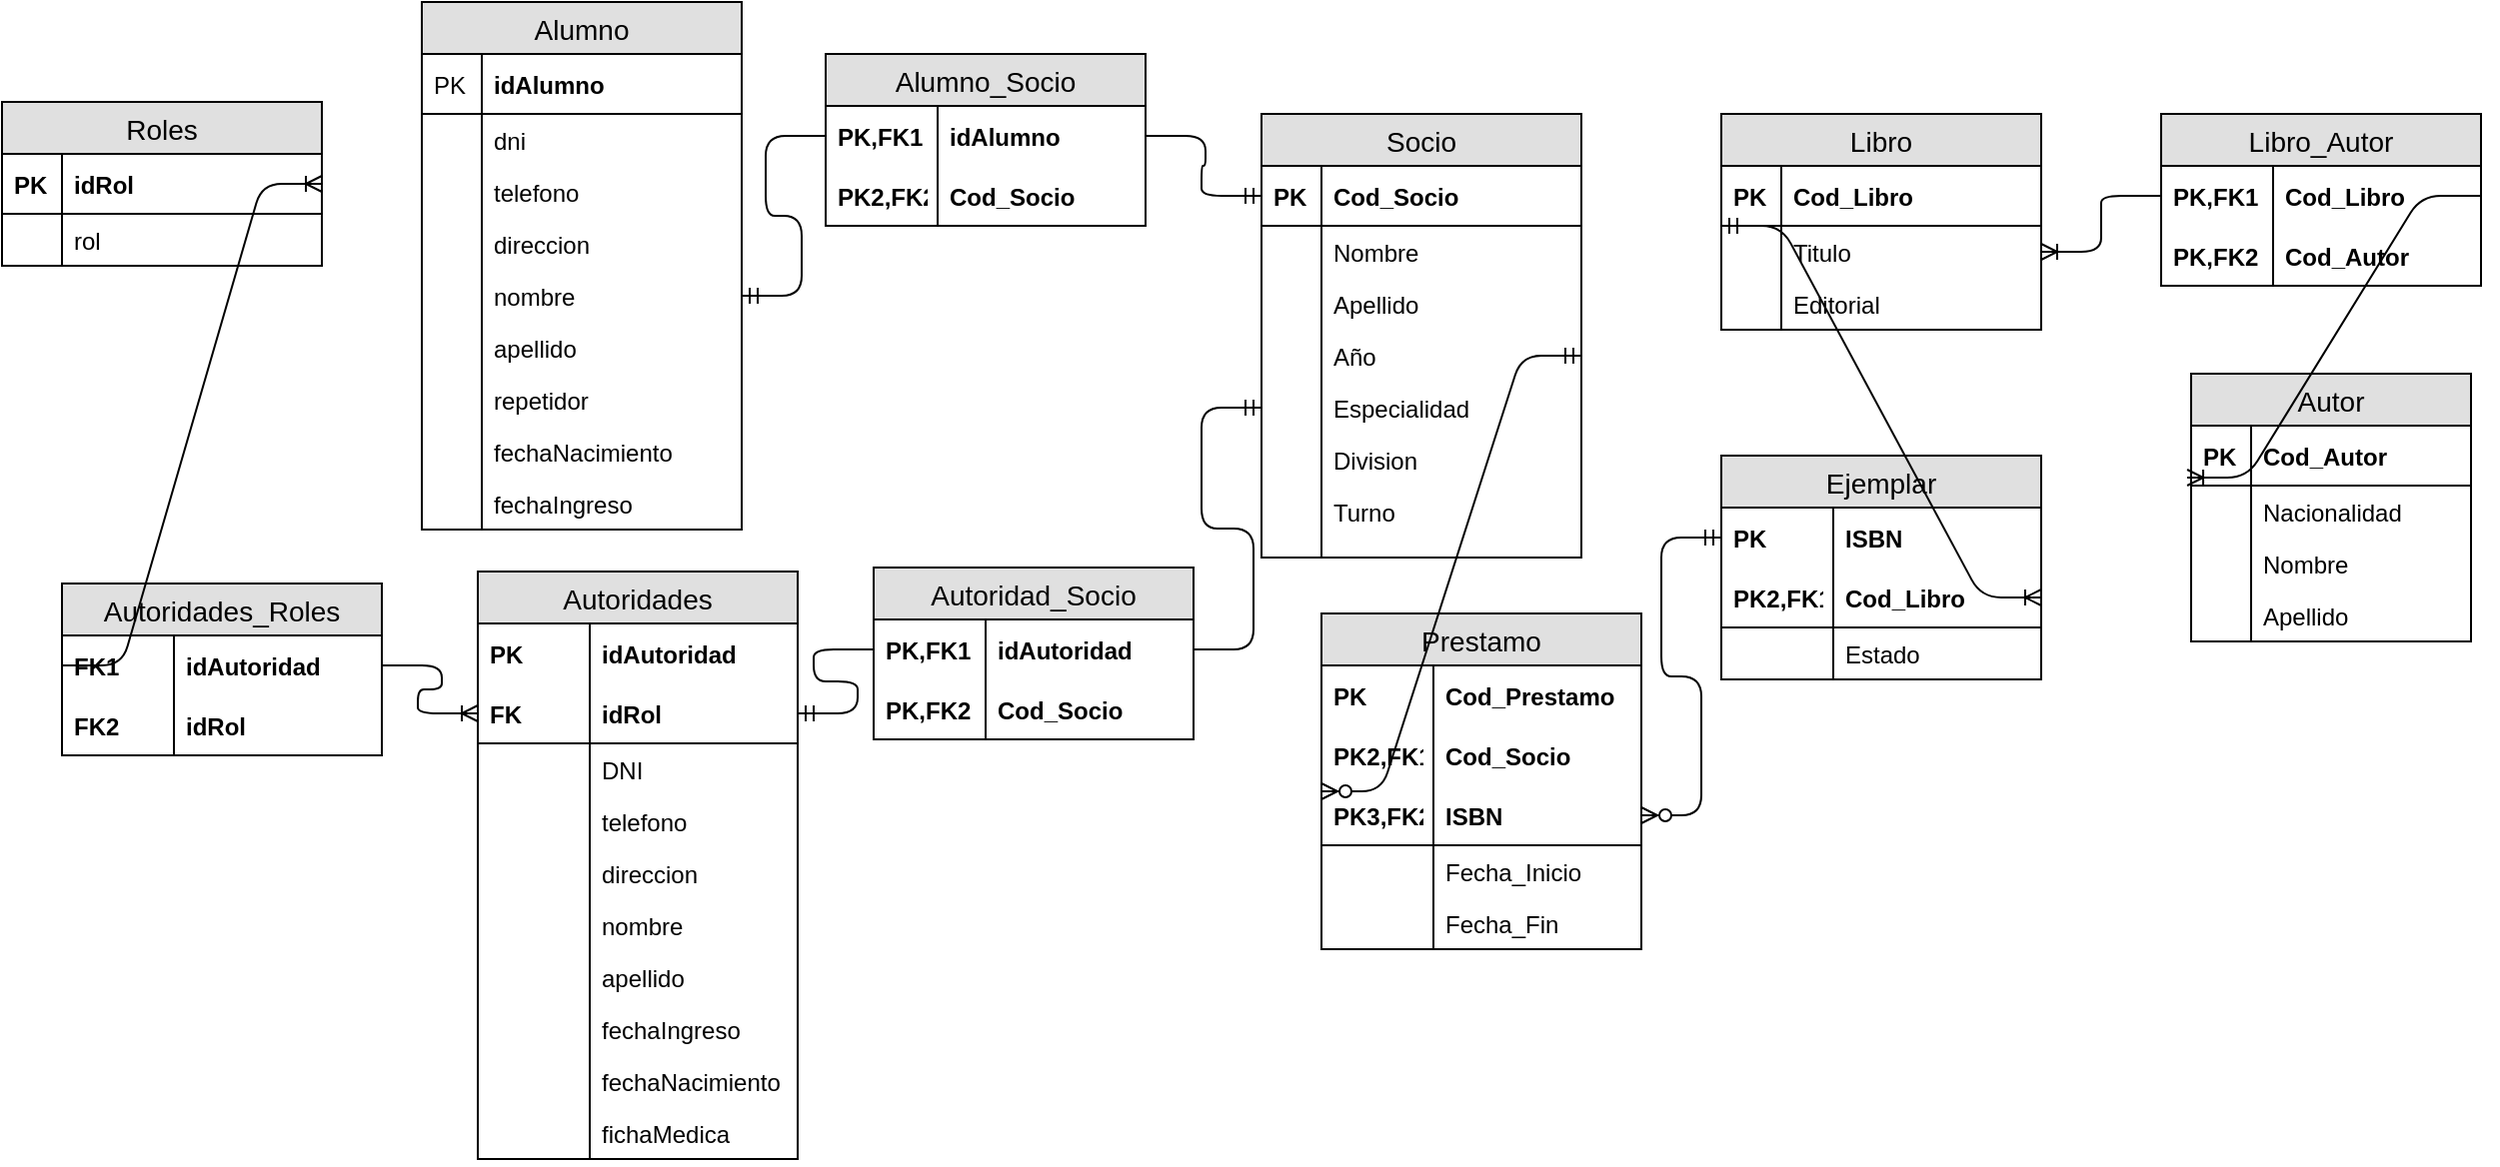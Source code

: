 <mxfile version="10.6.7" type="onedrive"><diagram name="Page-1" id="e56a1550-8fbb-45ad-956c-1786394a9013"><mxGraphModel dx="2734" dy="796" grid="1" gridSize="10" guides="1" tooltips="1" connect="1" arrows="1" fold="1" page="1" pageScale="1" pageWidth="1100" pageHeight="850" background="#ffffff" math="0" shadow="0"><root><mxCell id="0"/><mxCell id="1" parent="0"/><mxCell id="H1snmgaxt1I8UvltNSEf-1" value="Socio" style="swimlane;fontStyle=0;childLayout=stackLayout;horizontal=1;startSize=26;fillColor=#e0e0e0;horizontalStack=0;resizeParent=1;resizeParentMax=0;resizeLast=0;collapsible=1;marginBottom=0;swimlaneFillColor=#ffffff;align=center;fontSize=14;" parent="1" vertex="1"><mxGeometry x="-400" y="147" width="160" height="222" as="geometry"/></mxCell><mxCell id="H1snmgaxt1I8UvltNSEf-2" value="Cod_Socio" style="shape=partialRectangle;top=0;left=0;right=0;bottom=1;align=left;verticalAlign=middle;fillColor=none;spacingLeft=34;spacingRight=4;overflow=hidden;rotatable=0;points=[[0,0.5],[1,0.5]];portConstraint=eastwest;dropTarget=0;fontStyle=1;fontSize=12;" parent="H1snmgaxt1I8UvltNSEf-1" vertex="1"><mxGeometry y="26" width="160" height="30" as="geometry"/></mxCell><mxCell id="H1snmgaxt1I8UvltNSEf-3" value="PK" style="shape=partialRectangle;top=0;left=0;bottom=0;fillColor=none;align=left;verticalAlign=middle;spacingLeft=4;spacingRight=4;overflow=hidden;rotatable=0;points=[];portConstraint=eastwest;part=1;fontSize=12;fontStyle=1" parent="H1snmgaxt1I8UvltNSEf-2" vertex="1" connectable="0"><mxGeometry width="30" height="30" as="geometry"/></mxCell><mxCell id="H1snmgaxt1I8UvltNSEf-6" value="Nombre" style="shape=partialRectangle;top=0;left=0;right=0;bottom=0;align=left;verticalAlign=top;fillColor=none;spacingLeft=34;spacingRight=4;overflow=hidden;rotatable=0;points=[[0,0.5],[1,0.5]];portConstraint=eastwest;dropTarget=0;fontSize=12;" parent="H1snmgaxt1I8UvltNSEf-1" vertex="1"><mxGeometry y="56" width="160" height="26" as="geometry"/></mxCell><mxCell id="H1snmgaxt1I8UvltNSEf-7" value="" style="shape=partialRectangle;top=0;left=0;bottom=0;fillColor=none;align=left;verticalAlign=top;spacingLeft=4;spacingRight=4;overflow=hidden;rotatable=0;points=[];portConstraint=eastwest;part=1;fontSize=12;" parent="H1snmgaxt1I8UvltNSEf-6" vertex="1" connectable="0"><mxGeometry width="30" height="26" as="geometry"/></mxCell><mxCell id="yk8fbRAgZzflj5KgdwZn-3" value="Apellido" style="shape=partialRectangle;top=0;left=0;right=0;bottom=0;align=left;verticalAlign=top;fillColor=none;spacingLeft=34;spacingRight=4;overflow=hidden;rotatable=0;points=[[0,0.5],[1,0.5]];portConstraint=eastwest;dropTarget=0;fontSize=12;" parent="H1snmgaxt1I8UvltNSEf-1" vertex="1"><mxGeometry y="82" width="160" height="26" as="geometry"/></mxCell><mxCell id="yk8fbRAgZzflj5KgdwZn-4" value="" style="shape=partialRectangle;top=0;left=0;bottom=0;fillColor=none;align=left;verticalAlign=top;spacingLeft=4;spacingRight=4;overflow=hidden;rotatable=0;points=[];portConstraint=eastwest;part=1;fontSize=12;" parent="yk8fbRAgZzflj5KgdwZn-3" vertex="1" connectable="0"><mxGeometry width="30" height="26" as="geometry"/></mxCell><mxCell id="H1snmgaxt1I8UvltNSEf-8" value="Año" style="shape=partialRectangle;top=0;left=0;right=0;bottom=0;align=left;verticalAlign=top;fillColor=none;spacingLeft=34;spacingRight=4;overflow=hidden;rotatable=0;points=[[0,0.5],[1,0.5]];portConstraint=eastwest;dropTarget=0;fontSize=12;" parent="H1snmgaxt1I8UvltNSEf-1" vertex="1"><mxGeometry y="108" width="160" height="26" as="geometry"/></mxCell><mxCell id="H1snmgaxt1I8UvltNSEf-9" value="" style="shape=partialRectangle;top=0;left=0;bottom=0;fillColor=none;align=left;verticalAlign=top;spacingLeft=4;spacingRight=4;overflow=hidden;rotatable=0;points=[];portConstraint=eastwest;part=1;fontSize=12;" parent="H1snmgaxt1I8UvltNSEf-8" vertex="1" connectable="0"><mxGeometry width="30" height="26" as="geometry"/></mxCell><mxCell id="H1snmgaxt1I8UvltNSEf-33" value="Especialidad" style="shape=partialRectangle;top=0;left=0;right=0;bottom=0;align=left;verticalAlign=top;fillColor=none;spacingLeft=34;spacingRight=4;overflow=hidden;rotatable=0;points=[[0,0.5],[1,0.5]];portConstraint=eastwest;dropTarget=0;fontSize=12;" parent="H1snmgaxt1I8UvltNSEf-1" vertex="1"><mxGeometry y="134" width="160" height="26" as="geometry"/></mxCell><mxCell id="H1snmgaxt1I8UvltNSEf-34" value="" style="shape=partialRectangle;top=0;left=0;bottom=0;fillColor=none;align=left;verticalAlign=top;spacingLeft=4;spacingRight=4;overflow=hidden;rotatable=0;points=[];portConstraint=eastwest;part=1;fontSize=12;" parent="H1snmgaxt1I8UvltNSEf-33" vertex="1" connectable="0"><mxGeometry width="30" height="26" as="geometry"/></mxCell><mxCell id="a3eQUNl0FJMu04hxk7kC-10" value="Division" style="shape=partialRectangle;top=0;left=0;right=0;bottom=0;align=left;verticalAlign=top;fillColor=none;spacingLeft=34;spacingRight=4;overflow=hidden;rotatable=0;points=[[0,0.5],[1,0.5]];portConstraint=eastwest;dropTarget=0;fontSize=12;" parent="H1snmgaxt1I8UvltNSEf-1" vertex="1"><mxGeometry y="160" width="160" height="26" as="geometry"/></mxCell><mxCell id="a3eQUNl0FJMu04hxk7kC-11" value="" style="shape=partialRectangle;top=0;left=0;bottom=0;fillColor=none;align=left;verticalAlign=top;spacingLeft=4;spacingRight=4;overflow=hidden;rotatable=0;points=[];portConstraint=eastwest;part=1;fontSize=12;" parent="a3eQUNl0FJMu04hxk7kC-10" vertex="1" connectable="0"><mxGeometry width="30" height="26" as="geometry"/></mxCell><mxCell id="a3eQUNl0FJMu04hxk7kC-8" value="Turno" style="shape=partialRectangle;top=0;left=0;right=0;bottom=0;align=left;verticalAlign=top;fillColor=none;spacingLeft=34;spacingRight=4;overflow=hidden;rotatable=0;points=[[0,0.5],[1,0.5]];portConstraint=eastwest;dropTarget=0;fontSize=12;" parent="H1snmgaxt1I8UvltNSEf-1" vertex="1"><mxGeometry y="186" width="160" height="26" as="geometry"/></mxCell><mxCell id="a3eQUNl0FJMu04hxk7kC-9" value="" style="shape=partialRectangle;top=0;left=0;bottom=0;fillColor=none;align=left;verticalAlign=top;spacingLeft=4;spacingRight=4;overflow=hidden;rotatable=0;points=[];portConstraint=eastwest;part=1;fontSize=12;" parent="a3eQUNl0FJMu04hxk7kC-8" vertex="1" connectable="0"><mxGeometry width="30" height="26" as="geometry"/></mxCell><mxCell id="H1snmgaxt1I8UvltNSEf-10" value="" style="shape=partialRectangle;top=0;left=0;right=0;bottom=0;align=left;verticalAlign=top;fillColor=none;spacingLeft=34;spacingRight=4;overflow=hidden;rotatable=0;points=[[0,0.5],[1,0.5]];portConstraint=eastwest;dropTarget=0;fontSize=12;" parent="H1snmgaxt1I8UvltNSEf-1" vertex="1"><mxGeometry y="212" width="160" height="10" as="geometry"/></mxCell><mxCell id="H1snmgaxt1I8UvltNSEf-11" value="" style="shape=partialRectangle;top=0;left=0;bottom=0;fillColor=none;align=left;verticalAlign=top;spacingLeft=4;spacingRight=4;overflow=hidden;rotatable=0;points=[];portConstraint=eastwest;part=1;fontSize=12;" parent="H1snmgaxt1I8UvltNSEf-10" vertex="1" connectable="0"><mxGeometry width="30" height="10" as="geometry"/></mxCell><mxCell id="H1snmgaxt1I8UvltNSEf-12" value="Prestamo" style="swimlane;fontStyle=0;childLayout=stackLayout;horizontal=1;startSize=26;fillColor=#e0e0e0;horizontalStack=0;resizeParent=1;resizeParentMax=0;resizeLast=0;collapsible=1;marginBottom=0;swimlaneFillColor=#ffffff;align=center;fontSize=14;" parent="1" vertex="1"><mxGeometry x="-370" y="397" width="160" height="168" as="geometry"/></mxCell><mxCell id="H1snmgaxt1I8UvltNSEf-27" value="Cod_Prestamo" style="shape=partialRectangle;top=0;left=0;right=0;bottom=0;align=left;verticalAlign=middle;fillColor=none;spacingLeft=60;spacingRight=4;overflow=hidden;rotatable=0;points=[[0,0.5],[1,0.5]];portConstraint=eastwest;dropTarget=0;fontStyle=1;fontSize=12;" parent="H1snmgaxt1I8UvltNSEf-12" vertex="1"><mxGeometry y="26" width="160" height="30" as="geometry"/></mxCell><mxCell id="H1snmgaxt1I8UvltNSEf-28" value="PK" style="shape=partialRectangle;fontStyle=1;top=0;left=0;bottom=0;fillColor=none;align=left;verticalAlign=middle;spacingLeft=4;spacingRight=4;overflow=hidden;rotatable=0;points=[];portConstraint=eastwest;part=1;fontSize=12;" parent="H1snmgaxt1I8UvltNSEf-27" vertex="1" connectable="0"><mxGeometry width="56" height="30" as="geometry"/></mxCell><mxCell id="a3eQUNl0FJMu04hxk7kC-15" value="Cod_Socio" style="shape=partialRectangle;top=0;left=0;right=0;bottom=0;align=left;verticalAlign=middle;fillColor=none;spacingLeft=60;spacingRight=4;overflow=hidden;rotatable=0;points=[[0,0.5],[1,0.5]];portConstraint=eastwest;dropTarget=0;fontStyle=1;fontSize=12;" parent="H1snmgaxt1I8UvltNSEf-12" vertex="1"><mxGeometry y="56" width="160" height="30" as="geometry"/></mxCell><mxCell id="a3eQUNl0FJMu04hxk7kC-16" value="PK2,FK1" style="shape=partialRectangle;fontStyle=1;top=0;left=0;bottom=0;fillColor=none;align=left;verticalAlign=middle;spacingLeft=4;spacingRight=4;overflow=hidden;rotatable=0;points=[];portConstraint=eastwest;part=1;fontSize=12;" parent="a3eQUNl0FJMu04hxk7kC-15" vertex="1" connectable="0"><mxGeometry width="56" height="30" as="geometry"/></mxCell><mxCell id="H1snmgaxt1I8UvltNSEf-25" value="ISBN" style="shape=partialRectangle;top=0;left=0;right=0;bottom=1;align=left;verticalAlign=middle;fillColor=none;spacingLeft=60;spacingRight=4;overflow=hidden;rotatable=0;points=[[0,0.5],[1,0.5]];portConstraint=eastwest;dropTarget=0;fontStyle=1;fontSize=12;" parent="H1snmgaxt1I8UvltNSEf-12" vertex="1"><mxGeometry y="86" width="160" height="30" as="geometry"/></mxCell><mxCell id="H1snmgaxt1I8UvltNSEf-26" value="PK3,FK2" style="shape=partialRectangle;fontStyle=1;top=0;left=0;bottom=0;fillColor=none;align=left;verticalAlign=middle;spacingLeft=4;spacingRight=4;overflow=hidden;rotatable=0;points=[];portConstraint=eastwest;part=1;fontSize=12;" parent="H1snmgaxt1I8UvltNSEf-25" vertex="1" connectable="0"><mxGeometry width="56" height="30" as="geometry"/></mxCell><mxCell id="H1snmgaxt1I8UvltNSEf-17" value="Fecha_Inicio" style="shape=partialRectangle;top=0;left=0;right=0;bottom=0;align=left;verticalAlign=top;fillColor=none;spacingLeft=60;spacingRight=4;overflow=hidden;rotatable=0;points=[[0,0.5],[1,0.5]];portConstraint=eastwest;dropTarget=0;fontSize=12;" parent="H1snmgaxt1I8UvltNSEf-12" vertex="1"><mxGeometry y="116" width="160" height="26" as="geometry"/></mxCell><mxCell id="H1snmgaxt1I8UvltNSEf-18" value="" style="shape=partialRectangle;top=0;left=0;bottom=0;fillColor=none;align=left;verticalAlign=top;spacingLeft=4;spacingRight=4;overflow=hidden;rotatable=0;points=[];portConstraint=eastwest;part=1;fontSize=12;" parent="H1snmgaxt1I8UvltNSEf-17" vertex="1" connectable="0"><mxGeometry width="56" height="26" as="geometry"/></mxCell><mxCell id="H1snmgaxt1I8UvltNSEf-19" value="Fecha_Fin" style="shape=partialRectangle;top=0;left=0;right=0;bottom=0;align=left;verticalAlign=top;fillColor=none;spacingLeft=60;spacingRight=4;overflow=hidden;rotatable=0;points=[[0,0.5],[1,0.5]];portConstraint=eastwest;dropTarget=0;fontSize=12;" parent="H1snmgaxt1I8UvltNSEf-12" vertex="1"><mxGeometry y="142" width="160" height="26" as="geometry"/></mxCell><mxCell id="H1snmgaxt1I8UvltNSEf-20" value="" style="shape=partialRectangle;top=0;left=0;bottom=0;fillColor=none;align=left;verticalAlign=top;spacingLeft=4;spacingRight=4;overflow=hidden;rotatable=0;points=[];portConstraint=eastwest;part=1;fontSize=12;" parent="H1snmgaxt1I8UvltNSEf-19" vertex="1" connectable="0"><mxGeometry width="56" height="26" as="geometry"/></mxCell><mxCell id="H1snmgaxt1I8UvltNSEf-56" value="Autor" style="swimlane;fontStyle=0;childLayout=stackLayout;horizontal=1;startSize=26;fillColor=#e0e0e0;horizontalStack=0;resizeParent=1;resizeParentMax=0;resizeLast=0;collapsible=1;marginBottom=0;swimlaneFillColor=#ffffff;align=center;fontSize=14;" parent="1" vertex="1"><mxGeometry x="65" y="277" width="140" height="134" as="geometry"/></mxCell><mxCell id="H1snmgaxt1I8UvltNSEf-57" value="Cod_Autor" style="shape=partialRectangle;top=0;left=0;right=0;bottom=1;align=left;verticalAlign=middle;fillColor=none;spacingLeft=34;spacingRight=4;overflow=hidden;rotatable=0;points=[[0,0.5],[1,0.5]];portConstraint=eastwest;dropTarget=0;fontStyle=1;fontSize=12;" parent="H1snmgaxt1I8UvltNSEf-56" vertex="1"><mxGeometry y="26" width="140" height="30" as="geometry"/></mxCell><mxCell id="H1snmgaxt1I8UvltNSEf-58" value="PK" style="shape=partialRectangle;top=0;left=0;bottom=0;fillColor=none;align=left;verticalAlign=middle;spacingLeft=4;spacingRight=4;overflow=hidden;rotatable=0;points=[];portConstraint=eastwest;part=1;fontSize=12;fontStyle=1" parent="H1snmgaxt1I8UvltNSEf-57" vertex="1" connectable="0"><mxGeometry width="30" height="30" as="geometry"/></mxCell><mxCell id="H1snmgaxt1I8UvltNSEf-59" value="Nacionalidad" style="shape=partialRectangle;top=0;left=0;right=0;bottom=0;align=left;verticalAlign=top;fillColor=none;spacingLeft=34;spacingRight=4;overflow=hidden;rotatable=0;points=[[0,0.5],[1,0.5]];portConstraint=eastwest;dropTarget=0;fontSize=12;" parent="H1snmgaxt1I8UvltNSEf-56" vertex="1"><mxGeometry y="56" width="140" height="26" as="geometry"/></mxCell><mxCell id="H1snmgaxt1I8UvltNSEf-60" value="" style="shape=partialRectangle;top=0;left=0;bottom=0;fillColor=none;align=left;verticalAlign=top;spacingLeft=4;spacingRight=4;overflow=hidden;rotatable=0;points=[];portConstraint=eastwest;part=1;fontSize=12;" parent="H1snmgaxt1I8UvltNSEf-59" vertex="1" connectable="0"><mxGeometry width="30" height="26" as="geometry"/></mxCell><mxCell id="yk8fbRAgZzflj5KgdwZn-7" value="Nombre" style="shape=partialRectangle;top=0;left=0;right=0;bottom=0;align=left;verticalAlign=top;fillColor=none;spacingLeft=34;spacingRight=4;overflow=hidden;rotatable=0;points=[[0,0.5],[1,0.5]];portConstraint=eastwest;dropTarget=0;fontSize=12;" parent="H1snmgaxt1I8UvltNSEf-56" vertex="1"><mxGeometry y="82" width="140" height="26" as="geometry"/></mxCell><mxCell id="yk8fbRAgZzflj5KgdwZn-8" value="" style="shape=partialRectangle;top=0;left=0;bottom=0;fillColor=none;align=left;verticalAlign=top;spacingLeft=4;spacingRight=4;overflow=hidden;rotatable=0;points=[];portConstraint=eastwest;part=1;fontSize=12;" parent="yk8fbRAgZzflj5KgdwZn-7" vertex="1" connectable="0"><mxGeometry width="30" height="26" as="geometry"/></mxCell><mxCell id="yk8fbRAgZzflj5KgdwZn-9" value="Apellido" style="shape=partialRectangle;top=0;left=0;right=0;bottom=0;align=left;verticalAlign=top;fillColor=none;spacingLeft=34;spacingRight=4;overflow=hidden;rotatable=0;points=[[0,0.5],[1,0.5]];portConstraint=eastwest;dropTarget=0;fontSize=12;" parent="H1snmgaxt1I8UvltNSEf-56" vertex="1"><mxGeometry y="108" width="140" height="26" as="geometry"/></mxCell><mxCell id="yk8fbRAgZzflj5KgdwZn-10" value="" style="shape=partialRectangle;top=0;left=0;bottom=0;fillColor=none;align=left;verticalAlign=top;spacingLeft=4;spacingRight=4;overflow=hidden;rotatable=0;points=[];portConstraint=eastwest;part=1;fontSize=12;" parent="yk8fbRAgZzflj5KgdwZn-9" vertex="1" connectable="0"><mxGeometry width="30" height="26" as="geometry"/></mxCell><mxCell id="a3eQUNl0FJMu04hxk7kC-1" value="" style="edgeStyle=entityRelationEdgeStyle;fontSize=12;html=1;endArrow=ERzeroToMany;endFill=1;exitX=1;exitY=0.5;exitDx=0;exitDy=0;entryX=0;entryY=0.1;entryDx=0;entryDy=0;entryPerimeter=0;startArrow=ERmandOne;startFill=0;" parent="1" source="H1snmgaxt1I8UvltNSEf-8" target="H1snmgaxt1I8UvltNSEf-25" edge="1"><mxGeometry width="100" height="100" relative="1" as="geometry"><mxPoint x="-260" y="529" as="sourcePoint"/><mxPoint x="-100" y="392" as="targetPoint"/></mxGeometry></mxCell><mxCell id="a3eQUNl0FJMu04hxk7kC-36" value="" style="edgeStyle=entityRelationEdgeStyle;fontSize=12;html=1;endArrow=ERmandOne;startArrow=ERzeroToMany;exitX=1;exitY=0.5;exitDx=0;exitDy=0;startFill=1;entryX=0;entryY=0.5;entryDx=0;entryDy=0;" parent="1" source="H1snmgaxt1I8UvltNSEf-25" target="a3eQUNl0FJMu04hxk7kC-49" edge="1"><mxGeometry width="100" height="100" relative="1" as="geometry"><mxPoint x="10" y="393" as="sourcePoint"/><mxPoint x="80" y="270" as="targetPoint"/></mxGeometry></mxCell><mxCell id="a3eQUNl0FJMu04hxk7kC-48" value="Ejemplar" style="swimlane;fontStyle=0;childLayout=stackLayout;horizontal=1;startSize=26;fillColor=#e0e0e0;horizontalStack=0;resizeParent=1;resizeParentMax=0;resizeLast=0;collapsible=1;marginBottom=0;swimlaneFillColor=#ffffff;align=center;fontSize=14;" parent="1" vertex="1"><mxGeometry x="-170" y="318" width="160" height="112" as="geometry"/></mxCell><mxCell id="a3eQUNl0FJMu04hxk7kC-49" value="ISBN" style="shape=partialRectangle;top=0;left=0;right=0;bottom=0;align=left;verticalAlign=middle;fillColor=none;spacingLeft=60;spacingRight=4;overflow=hidden;rotatable=0;points=[[0,0.5],[1,0.5]];portConstraint=eastwest;dropTarget=0;fontStyle=1;fontSize=12;" parent="a3eQUNl0FJMu04hxk7kC-48" vertex="1"><mxGeometry y="26" width="160" height="30" as="geometry"/></mxCell><mxCell id="a3eQUNl0FJMu04hxk7kC-50" value="PK" style="shape=partialRectangle;fontStyle=1;top=0;left=0;bottom=0;fillColor=none;align=left;verticalAlign=middle;spacingLeft=4;spacingRight=4;overflow=hidden;rotatable=0;points=[];portConstraint=eastwest;part=1;fontSize=12;" parent="a3eQUNl0FJMu04hxk7kC-49" vertex="1" connectable="0"><mxGeometry width="56" height="30" as="geometry"/></mxCell><mxCell id="a3eQUNl0FJMu04hxk7kC-51" value="Cod_Libro" style="shape=partialRectangle;top=0;left=0;right=0;bottom=1;align=left;verticalAlign=middle;fillColor=none;spacingLeft=60;spacingRight=4;overflow=hidden;rotatable=0;points=[[0,0.5],[1,0.5]];portConstraint=eastwest;dropTarget=0;fontStyle=1;fontSize=12;" parent="a3eQUNl0FJMu04hxk7kC-48" vertex="1"><mxGeometry y="56" width="160" height="30" as="geometry"/></mxCell><mxCell id="a3eQUNl0FJMu04hxk7kC-52" value="PK2,FK1" style="shape=partialRectangle;fontStyle=1;top=0;left=0;bottom=0;fillColor=none;align=left;verticalAlign=middle;spacingLeft=4;spacingRight=4;overflow=hidden;rotatable=0;points=[];portConstraint=eastwest;part=1;fontSize=12;" parent="a3eQUNl0FJMu04hxk7kC-51" vertex="1" connectable="0"><mxGeometry width="56" height="30" as="geometry"/></mxCell><mxCell id="a3eQUNl0FJMu04hxk7kC-57" value="Estado" style="shape=partialRectangle;top=0;left=0;right=0;bottom=0;align=left;verticalAlign=top;fillColor=none;spacingLeft=60;spacingRight=4;overflow=hidden;rotatable=0;points=[[0,0.5],[1,0.5]];portConstraint=eastwest;dropTarget=0;fontSize=12;" parent="a3eQUNl0FJMu04hxk7kC-48" vertex="1"><mxGeometry y="86" width="160" height="26" as="geometry"/></mxCell><mxCell id="a3eQUNl0FJMu04hxk7kC-58" value="" style="shape=partialRectangle;top=0;left=0;bottom=0;fillColor=none;align=left;verticalAlign=top;spacingLeft=4;spacingRight=4;overflow=hidden;rotatable=0;points=[];portConstraint=eastwest;part=1;fontSize=12;" parent="a3eQUNl0FJMu04hxk7kC-57" vertex="1" connectable="0"><mxGeometry width="56" height="26" as="geometry"/></mxCell><mxCell id="a3eQUNl0FJMu04hxk7kC-73" value="Libro_Autor" style="swimlane;fontStyle=0;childLayout=stackLayout;horizontal=1;startSize=26;fillColor=#e0e0e0;horizontalStack=0;resizeParent=1;resizeParentMax=0;resizeLast=0;collapsible=1;marginBottom=0;swimlaneFillColor=#ffffff;align=center;fontSize=14;" parent="1" vertex="1"><mxGeometry x="50" y="147" width="160" height="86" as="geometry"/></mxCell><mxCell id="a3eQUNl0FJMu04hxk7kC-74" value="Cod_Libro" style="shape=partialRectangle;top=0;left=0;right=0;bottom=0;align=left;verticalAlign=middle;fillColor=none;spacingLeft=60;spacingRight=4;overflow=hidden;rotatable=0;points=[[0,0.5],[1,0.5]];portConstraint=eastwest;dropTarget=0;fontStyle=1;fontSize=12;" parent="a3eQUNl0FJMu04hxk7kC-73" vertex="1"><mxGeometry y="26" width="160" height="30" as="geometry"/></mxCell><mxCell id="a3eQUNl0FJMu04hxk7kC-75" value="PK,FK1" style="shape=partialRectangle;fontStyle=1;top=0;left=0;bottom=0;fillColor=none;align=left;verticalAlign=middle;spacingLeft=4;spacingRight=4;overflow=hidden;rotatable=0;points=[];portConstraint=eastwest;part=1;fontSize=12;" parent="a3eQUNl0FJMu04hxk7kC-74" vertex="1" connectable="0"><mxGeometry width="56" height="30" as="geometry"/></mxCell><mxCell id="a3eQUNl0FJMu04hxk7kC-76" value="Cod_Autor" style="shape=partialRectangle;top=0;left=0;right=0;bottom=1;align=left;verticalAlign=middle;fillColor=none;spacingLeft=60;spacingRight=4;overflow=hidden;rotatable=0;points=[[0,0.5],[1,0.5]];portConstraint=eastwest;dropTarget=0;fontStyle=1;fontSize=12;" parent="a3eQUNl0FJMu04hxk7kC-73" vertex="1"><mxGeometry y="56" width="160" height="30" as="geometry"/></mxCell><mxCell id="a3eQUNl0FJMu04hxk7kC-77" value="PK,FK2" style="shape=partialRectangle;fontStyle=1;top=0;left=0;bottom=0;fillColor=none;align=left;verticalAlign=middle;spacingLeft=4;spacingRight=4;overflow=hidden;rotatable=0;points=[];portConstraint=eastwest;part=1;fontSize=12;" parent="a3eQUNl0FJMu04hxk7kC-76" vertex="1" connectable="0"><mxGeometry width="56" height="30" as="geometry"/></mxCell><mxCell id="a3eQUNl0FJMu04hxk7kC-80" value="Libro" style="swimlane;fontStyle=0;childLayout=stackLayout;horizontal=1;startSize=26;fillColor=#e0e0e0;horizontalStack=0;resizeParent=1;resizeParentMax=0;resizeLast=0;collapsible=1;marginBottom=0;swimlaneFillColor=#ffffff;align=center;fontSize=14;" parent="1" vertex="1"><mxGeometry x="-170" y="147" width="160" height="108" as="geometry"/></mxCell><mxCell id="a3eQUNl0FJMu04hxk7kC-81" value="Cod_Libro" style="shape=partialRectangle;top=0;left=0;right=0;bottom=1;align=left;verticalAlign=middle;fillColor=none;spacingLeft=34;spacingRight=4;overflow=hidden;rotatable=0;points=[[0,0.5],[1,0.5]];portConstraint=eastwest;dropTarget=0;fontStyle=1;fontSize=12;" parent="a3eQUNl0FJMu04hxk7kC-80" vertex="1"><mxGeometry y="26" width="160" height="30" as="geometry"/></mxCell><mxCell id="a3eQUNl0FJMu04hxk7kC-82" value="PK" style="shape=partialRectangle;top=0;left=0;bottom=0;fillColor=none;align=left;verticalAlign=middle;spacingLeft=4;spacingRight=4;overflow=hidden;rotatable=0;points=[];portConstraint=eastwest;part=1;fontSize=12;fontStyle=1" parent="a3eQUNl0FJMu04hxk7kC-81" vertex="1" connectable="0"><mxGeometry width="30" height="30" as="geometry"/></mxCell><mxCell id="a3eQUNl0FJMu04hxk7kC-83" value="Titulo" style="shape=partialRectangle;top=0;left=0;right=0;bottom=0;align=left;verticalAlign=top;fillColor=none;spacingLeft=34;spacingRight=4;overflow=hidden;rotatable=0;points=[[0,0.5],[1,0.5]];portConstraint=eastwest;dropTarget=0;fontSize=12;" parent="a3eQUNl0FJMu04hxk7kC-80" vertex="1"><mxGeometry y="56" width="160" height="26" as="geometry"/></mxCell><mxCell id="a3eQUNl0FJMu04hxk7kC-84" value="" style="shape=partialRectangle;top=0;left=0;bottom=0;fillColor=none;align=left;verticalAlign=top;spacingLeft=4;spacingRight=4;overflow=hidden;rotatable=0;points=[];portConstraint=eastwest;part=1;fontSize=12;" parent="a3eQUNl0FJMu04hxk7kC-83" vertex="1" connectable="0"><mxGeometry width="30" height="26" as="geometry"/></mxCell><mxCell id="a3eQUNl0FJMu04hxk7kC-85" value="Editorial" style="shape=partialRectangle;top=0;left=0;right=0;bottom=0;align=left;verticalAlign=top;fillColor=none;spacingLeft=34;spacingRight=4;overflow=hidden;rotatable=0;points=[[0,0.5],[1,0.5]];portConstraint=eastwest;dropTarget=0;fontSize=12;" parent="a3eQUNl0FJMu04hxk7kC-80" vertex="1"><mxGeometry y="82" width="160" height="26" as="geometry"/></mxCell><mxCell id="a3eQUNl0FJMu04hxk7kC-86" value="" style="shape=partialRectangle;top=0;left=0;bottom=0;fillColor=none;align=left;verticalAlign=top;spacingLeft=4;spacingRight=4;overflow=hidden;rotatable=0;points=[];portConstraint=eastwest;part=1;fontSize=12;" parent="a3eQUNl0FJMu04hxk7kC-85" vertex="1" connectable="0"><mxGeometry width="30" height="26" as="geometry"/></mxCell><mxCell id="a3eQUNl0FJMu04hxk7kC-91" value="" style="edgeStyle=entityRelationEdgeStyle;fontSize=12;html=1;endArrow=ERoneToMany;entryX=-0.014;entryY=-0.154;entryDx=0;entryDy=0;entryPerimeter=0;exitX=1;exitY=0.5;exitDx=0;exitDy=0;startArrow=none;startFill=0;" parent="1" source="a3eQUNl0FJMu04hxk7kC-74" target="H1snmgaxt1I8UvltNSEf-59" edge="1"><mxGeometry width="100" height="100" relative="1" as="geometry"><mxPoint x="700" y="482" as="sourcePoint"/><mxPoint x="800" y="382" as="targetPoint"/></mxGeometry></mxCell><mxCell id="a3eQUNl0FJMu04hxk7kC-92" value="" style="edgeStyle=entityRelationEdgeStyle;fontSize=12;html=1;endArrow=none;entryX=0;entryY=0.5;entryDx=0;entryDy=0;exitX=1;exitY=0.5;exitDx=0;exitDy=0;startArrow=ERoneToMany;startFill=0;endFill=0;" parent="1" source="a3eQUNl0FJMu04hxk7kC-83" target="a3eQUNl0FJMu04hxk7kC-74" edge="1"><mxGeometry width="100" height="100" relative="1" as="geometry"><mxPoint x="440" y="500" as="sourcePoint"/><mxPoint x="540" y="400" as="targetPoint"/></mxGeometry></mxCell><mxCell id="a3eQUNl0FJMu04hxk7kC-93" value="" style="edgeStyle=entityRelationEdgeStyle;fontSize=12;html=1;endArrow=ERmandOne;entryX=0;entryY=0;entryDx=0;entryDy=0;entryPerimeter=0;exitX=1;exitY=0.5;exitDx=0;exitDy=0;startArrow=ERoneToMany;startFill=0;endFill=0;" parent="1" source="a3eQUNl0FJMu04hxk7kC-51" target="a3eQUNl0FJMu04hxk7kC-83" edge="1"><mxGeometry width="100" height="100" relative="1" as="geometry"><mxPoint x="198" y="525" as="sourcePoint"/><mxPoint x="298" y="425" as="targetPoint"/></mxGeometry></mxCell><mxCell id="_m9r6xlhzr8J5Dde3JlD-1" value="Alumno_Socio" style="swimlane;fontStyle=0;childLayout=stackLayout;horizontal=1;startSize=26;fillColor=#e0e0e0;horizontalStack=0;resizeParent=1;resizeParentMax=0;resizeLast=0;collapsible=1;marginBottom=0;swimlaneFillColor=#ffffff;align=center;fontSize=14;" parent="1" vertex="1"><mxGeometry x="-618" y="117" width="160" height="86" as="geometry"/></mxCell><mxCell id="_m9r6xlhzr8J5Dde3JlD-2" value="idAlumno" style="shape=partialRectangle;top=0;left=0;right=0;bottom=0;align=left;verticalAlign=middle;fillColor=none;spacingLeft=60;spacingRight=4;overflow=hidden;rotatable=0;points=[[0,0.5],[1,0.5]];portConstraint=eastwest;dropTarget=0;fontStyle=1;fontSize=12;" parent="_m9r6xlhzr8J5Dde3JlD-1" vertex="1"><mxGeometry y="26" width="160" height="30" as="geometry"/></mxCell><mxCell id="_m9r6xlhzr8J5Dde3JlD-3" value="PK,FK1" style="shape=partialRectangle;fontStyle=1;top=0;left=0;bottom=0;fillColor=none;align=left;verticalAlign=middle;spacingLeft=4;spacingRight=4;overflow=hidden;rotatable=0;points=[];portConstraint=eastwest;part=1;fontSize=12;" parent="_m9r6xlhzr8J5Dde3JlD-2" vertex="1" connectable="0"><mxGeometry width="56" height="30" as="geometry"/></mxCell><mxCell id="_m9r6xlhzr8J5Dde3JlD-4" value="Cod_Socio" style="shape=partialRectangle;top=0;left=0;right=0;bottom=1;align=left;verticalAlign=middle;fillColor=none;spacingLeft=60;spacingRight=4;overflow=hidden;rotatable=0;points=[[0,0.5],[1,0.5]];portConstraint=eastwest;dropTarget=0;fontStyle=1;fontSize=12;" parent="_m9r6xlhzr8J5Dde3JlD-1" vertex="1"><mxGeometry y="56" width="160" height="30" as="geometry"/></mxCell><mxCell id="_m9r6xlhzr8J5Dde3JlD-5" value="PK2,FK2" style="shape=partialRectangle;fontStyle=1;top=0;left=0;bottom=0;fillColor=none;align=left;verticalAlign=middle;spacingLeft=4;spacingRight=4;overflow=hidden;rotatable=0;points=[];portConstraint=eastwest;part=1;fontSize=12;" parent="_m9r6xlhzr8J5Dde3JlD-4" vertex="1" connectable="0"><mxGeometry width="56" height="30" as="geometry"/></mxCell><mxCell id="_m9r6xlhzr8J5Dde3JlD-12" value="Autoridad_Socio" style="swimlane;fontStyle=0;childLayout=stackLayout;horizontal=1;startSize=26;fillColor=#e0e0e0;horizontalStack=0;resizeParent=1;resizeParentMax=0;resizeLast=0;collapsible=1;marginBottom=0;swimlaneFillColor=#ffffff;align=center;fontSize=14;" parent="1" vertex="1"><mxGeometry x="-594" y="374" width="160" height="86" as="geometry"/></mxCell><mxCell id="_m9r6xlhzr8J5Dde3JlD-13" value="idAutoridad" style="shape=partialRectangle;top=0;left=0;right=0;bottom=0;align=left;verticalAlign=middle;fillColor=none;spacingLeft=60;spacingRight=4;overflow=hidden;rotatable=0;points=[[0,0.5],[1,0.5]];portConstraint=eastwest;dropTarget=0;fontStyle=1;fontSize=12;" parent="_m9r6xlhzr8J5Dde3JlD-12" vertex="1"><mxGeometry y="26" width="160" height="30" as="geometry"/></mxCell><mxCell id="_m9r6xlhzr8J5Dde3JlD-14" value="PK,FK1" style="shape=partialRectangle;fontStyle=1;top=0;left=0;bottom=0;fillColor=none;align=left;verticalAlign=middle;spacingLeft=4;spacingRight=4;overflow=hidden;rotatable=0;points=[];portConstraint=eastwest;part=1;fontSize=12;" parent="_m9r6xlhzr8J5Dde3JlD-13" vertex="1" connectable="0"><mxGeometry width="56" height="30" as="geometry"/></mxCell><mxCell id="_m9r6xlhzr8J5Dde3JlD-15" value="Cod_Socio" style="shape=partialRectangle;top=0;left=0;right=0;bottom=1;align=left;verticalAlign=middle;fillColor=none;spacingLeft=60;spacingRight=4;overflow=hidden;rotatable=0;points=[[0,0.5],[1,0.5]];portConstraint=eastwest;dropTarget=0;fontStyle=1;fontSize=12;" parent="_m9r6xlhzr8J5Dde3JlD-12" vertex="1"><mxGeometry y="56" width="160" height="30" as="geometry"/></mxCell><mxCell id="_m9r6xlhzr8J5Dde3JlD-16" value="PK,FK2" style="shape=partialRectangle;fontStyle=1;top=0;left=0;bottom=0;fillColor=none;align=left;verticalAlign=middle;spacingLeft=4;spacingRight=4;overflow=hidden;rotatable=0;points=[];portConstraint=eastwest;part=1;fontSize=12;" parent="_m9r6xlhzr8J5Dde3JlD-15" vertex="1" connectable="0"><mxGeometry width="56" height="30" as="geometry"/></mxCell><mxCell id="_m9r6xlhzr8J5Dde3JlD-19" value="" style="edgeStyle=entityRelationEdgeStyle;fontSize=12;html=1;endArrow=ERmandOne;entryX=0;entryY=0.5;entryDx=0;entryDy=0;exitX=1;exitY=0.5;exitDx=0;exitDy=0;endFill=0;startArrow=none;startFill=0;" parent="1" source="_m9r6xlhzr8J5Dde3JlD-2" target="H1snmgaxt1I8UvltNSEf-2" edge="1"><mxGeometry width="100" height="100" relative="1" as="geometry"><mxPoint x="-490" y="378" as="sourcePoint"/><mxPoint x="-390" y="278" as="targetPoint"/></mxGeometry></mxCell><mxCell id="_m9r6xlhzr8J5Dde3JlD-20" value="" style="edgeStyle=entityRelationEdgeStyle;fontSize=12;html=1;endArrow=ERmandOne;exitX=1;exitY=0.5;exitDx=0;exitDy=0;startArrow=none;startFill=0;entryX=0;entryY=0.5;entryDx=0;entryDy=0;endFill=0;" parent="1" source="_m9r6xlhzr8J5Dde3JlD-13" target="H1snmgaxt1I8UvltNSEf-33" edge="1"><mxGeometry width="100" height="100" relative="1" as="geometry"><mxPoint x="-460" y="482" as="sourcePoint"/><mxPoint x="-370" y="369" as="targetPoint"/></mxGeometry></mxCell><mxCell id="_m9r6xlhzr8J5Dde3JlD-28" value="Alumno" style="swimlane;fontStyle=0;childLayout=stackLayout;horizontal=1;startSize=26;fillColor=#e0e0e0;horizontalStack=0;resizeParent=1;resizeParentMax=0;resizeLast=0;collapsible=1;marginBottom=0;swimlaneFillColor=#ffffff;align=center;fontSize=14;" parent="1" vertex="1"><mxGeometry x="-820" y="91" width="160" height="264" as="geometry"/></mxCell><mxCell id="_m9r6xlhzr8J5Dde3JlD-29" value="idAlumno" style="shape=partialRectangle;top=0;left=0;right=0;bottom=1;align=left;verticalAlign=middle;fillColor=none;spacingLeft=34;spacingRight=4;overflow=hidden;rotatable=0;points=[[0,0.5],[1,0.5]];portConstraint=eastwest;dropTarget=0;fontStyle=1;fontSize=12;" parent="_m9r6xlhzr8J5Dde3JlD-28" vertex="1"><mxGeometry y="26" width="160" height="30" as="geometry"/></mxCell><mxCell id="_m9r6xlhzr8J5Dde3JlD-30" value="PK" style="shape=partialRectangle;top=0;left=0;bottom=0;fillColor=none;align=left;verticalAlign=middle;spacingLeft=4;spacingRight=4;overflow=hidden;rotatable=0;points=[];portConstraint=eastwest;part=1;fontSize=12;" parent="_m9r6xlhzr8J5Dde3JlD-29" vertex="1" connectable="0"><mxGeometry width="30" height="30" as="geometry"/></mxCell><mxCell id="_m9r6xlhzr8J5Dde3JlD-31" value="dni" style="shape=partialRectangle;top=0;left=0;right=0;bottom=0;align=left;verticalAlign=top;fillColor=none;spacingLeft=34;spacingRight=4;overflow=hidden;rotatable=0;points=[[0,0.5],[1,0.5]];portConstraint=eastwest;dropTarget=0;fontSize=12;" parent="_m9r6xlhzr8J5Dde3JlD-28" vertex="1"><mxGeometry y="56" width="160" height="26" as="geometry"/></mxCell><mxCell id="_m9r6xlhzr8J5Dde3JlD-32" value="" style="shape=partialRectangle;top=0;left=0;bottom=0;fillColor=none;align=left;verticalAlign=top;spacingLeft=4;spacingRight=4;overflow=hidden;rotatable=0;points=[];portConstraint=eastwest;part=1;fontSize=12;" parent="_m9r6xlhzr8J5Dde3JlD-31" vertex="1" connectable="0"><mxGeometry width="30" height="26" as="geometry"/></mxCell><mxCell id="_m9r6xlhzr8J5Dde3JlD-33" value="telefono" style="shape=partialRectangle;top=0;left=0;right=0;bottom=0;align=left;verticalAlign=top;fillColor=none;spacingLeft=34;spacingRight=4;overflow=hidden;rotatable=0;points=[[0,0.5],[1,0.5]];portConstraint=eastwest;dropTarget=0;fontSize=12;" parent="_m9r6xlhzr8J5Dde3JlD-28" vertex="1"><mxGeometry y="82" width="160" height="26" as="geometry"/></mxCell><mxCell id="_m9r6xlhzr8J5Dde3JlD-34" value="" style="shape=partialRectangle;top=0;left=0;bottom=0;fillColor=none;align=left;verticalAlign=top;spacingLeft=4;spacingRight=4;overflow=hidden;rotatable=0;points=[];portConstraint=eastwest;part=1;fontSize=12;" parent="_m9r6xlhzr8J5Dde3JlD-33" vertex="1" connectable="0"><mxGeometry width="30" height="26" as="geometry"/></mxCell><mxCell id="_m9r6xlhzr8J5Dde3JlD-35" value="direccion" style="shape=partialRectangle;top=0;left=0;right=0;bottom=0;align=left;verticalAlign=top;fillColor=none;spacingLeft=34;spacingRight=4;overflow=hidden;rotatable=0;points=[[0,0.5],[1,0.5]];portConstraint=eastwest;dropTarget=0;fontSize=12;" parent="_m9r6xlhzr8J5Dde3JlD-28" vertex="1"><mxGeometry y="108" width="160" height="26" as="geometry"/></mxCell><mxCell id="_m9r6xlhzr8J5Dde3JlD-36" value="" style="shape=partialRectangle;top=0;left=0;bottom=0;fillColor=none;align=left;verticalAlign=top;spacingLeft=4;spacingRight=4;overflow=hidden;rotatable=0;points=[];portConstraint=eastwest;part=1;fontSize=12;" parent="_m9r6xlhzr8J5Dde3JlD-35" vertex="1" connectable="0"><mxGeometry width="30" height="26" as="geometry"/></mxCell><mxCell id="_m9r6xlhzr8J5Dde3JlD-39" value="nombre" style="shape=partialRectangle;top=0;left=0;right=0;bottom=0;align=left;verticalAlign=top;fillColor=none;spacingLeft=34;spacingRight=4;overflow=hidden;rotatable=0;points=[[0,0.5],[1,0.5]];portConstraint=eastwest;dropTarget=0;fontSize=12;" parent="_m9r6xlhzr8J5Dde3JlD-28" vertex="1"><mxGeometry y="134" width="160" height="26" as="geometry"/></mxCell><mxCell id="_m9r6xlhzr8J5Dde3JlD-40" value="" style="shape=partialRectangle;top=0;left=0;bottom=0;fillColor=none;align=left;verticalAlign=top;spacingLeft=4;spacingRight=4;overflow=hidden;rotatable=0;points=[];portConstraint=eastwest;part=1;fontSize=12;" parent="_m9r6xlhzr8J5Dde3JlD-39" vertex="1" connectable="0"><mxGeometry width="30" height="26" as="geometry"/></mxCell><mxCell id="_m9r6xlhzr8J5Dde3JlD-41" value="apellido" style="shape=partialRectangle;top=0;left=0;right=0;bottom=0;align=left;verticalAlign=top;fillColor=none;spacingLeft=34;spacingRight=4;overflow=hidden;rotatable=0;points=[[0,0.5],[1,0.5]];portConstraint=eastwest;dropTarget=0;fontSize=12;" parent="_m9r6xlhzr8J5Dde3JlD-28" vertex="1"><mxGeometry y="160" width="160" height="26" as="geometry"/></mxCell><mxCell id="_m9r6xlhzr8J5Dde3JlD-42" value="" style="shape=partialRectangle;top=0;left=0;bottom=0;fillColor=none;align=left;verticalAlign=top;spacingLeft=4;spacingRight=4;overflow=hidden;rotatable=0;points=[];portConstraint=eastwest;part=1;fontSize=12;" parent="_m9r6xlhzr8J5Dde3JlD-41" vertex="1" connectable="0"><mxGeometry width="30" height="26" as="geometry"/></mxCell><mxCell id="_m9r6xlhzr8J5Dde3JlD-43" value="repetidor" style="shape=partialRectangle;top=0;left=0;right=0;bottom=0;align=left;verticalAlign=top;fillColor=none;spacingLeft=34;spacingRight=4;overflow=hidden;rotatable=0;points=[[0,0.5],[1,0.5]];portConstraint=eastwest;dropTarget=0;fontSize=12;" parent="_m9r6xlhzr8J5Dde3JlD-28" vertex="1"><mxGeometry y="186" width="160" height="26" as="geometry"/></mxCell><mxCell id="_m9r6xlhzr8J5Dde3JlD-44" value="" style="shape=partialRectangle;top=0;left=0;bottom=0;fillColor=none;align=left;verticalAlign=top;spacingLeft=4;spacingRight=4;overflow=hidden;rotatable=0;points=[];portConstraint=eastwest;part=1;fontSize=12;" parent="_m9r6xlhzr8J5Dde3JlD-43" vertex="1" connectable="0"><mxGeometry width="30" height="26" as="geometry"/></mxCell><mxCell id="_m9r6xlhzr8J5Dde3JlD-45" value="fechaNacimiento" style="shape=partialRectangle;top=0;left=0;right=0;bottom=0;align=left;verticalAlign=top;fillColor=none;spacingLeft=34;spacingRight=4;overflow=hidden;rotatable=0;points=[[0,0.5],[1,0.5]];portConstraint=eastwest;dropTarget=0;fontSize=12;" parent="_m9r6xlhzr8J5Dde3JlD-28" vertex="1"><mxGeometry y="212" width="160" height="26" as="geometry"/></mxCell><mxCell id="_m9r6xlhzr8J5Dde3JlD-46" value="" style="shape=partialRectangle;top=0;left=0;bottom=0;fillColor=none;align=left;verticalAlign=top;spacingLeft=4;spacingRight=4;overflow=hidden;rotatable=0;points=[];portConstraint=eastwest;part=1;fontSize=12;" parent="_m9r6xlhzr8J5Dde3JlD-45" vertex="1" connectable="0"><mxGeometry width="30" height="26" as="geometry"/></mxCell><mxCell id="_m9r6xlhzr8J5Dde3JlD-47" value="fechaIngreso" style="shape=partialRectangle;top=0;left=0;right=0;bottom=0;align=left;verticalAlign=top;fillColor=none;spacingLeft=34;spacingRight=4;overflow=hidden;rotatable=0;points=[[0,0.5],[1,0.5]];portConstraint=eastwest;dropTarget=0;fontSize=12;" parent="_m9r6xlhzr8J5Dde3JlD-28" vertex="1"><mxGeometry y="238" width="160" height="26" as="geometry"/></mxCell><mxCell id="_m9r6xlhzr8J5Dde3JlD-48" value="" style="shape=partialRectangle;top=0;left=0;bottom=0;fillColor=none;align=left;verticalAlign=top;spacingLeft=4;spacingRight=4;overflow=hidden;rotatable=0;points=[];portConstraint=eastwest;part=1;fontSize=12;" parent="_m9r6xlhzr8J5Dde3JlD-47" vertex="1" connectable="0"><mxGeometry width="30" height="26" as="geometry"/></mxCell><mxCell id="_m9r6xlhzr8J5Dde3JlD-75" value="" style="edgeStyle=entityRelationEdgeStyle;fontSize=12;html=1;endArrow=none;exitX=1;exitY=0.5;exitDx=0;exitDy=0;entryX=0;entryY=0.5;entryDx=0;entryDy=0;endFill=0;startArrow=ERmandOne;startFill=0;" parent="1" source="_m9r6xlhzr8J5Dde3JlD-39" target="_m9r6xlhzr8J5Dde3JlD-2" edge="1"><mxGeometry width="100" height="100" relative="1" as="geometry"><mxPoint x="-642" y="390.5" as="sourcePoint"/><mxPoint x="-590" y="220" as="targetPoint"/></mxGeometry></mxCell><mxCell id="_m9r6xlhzr8J5Dde3JlD-76" value="" style="edgeStyle=entityRelationEdgeStyle;fontSize=12;html=1;endArrow=none;entryX=0;entryY=0.5;entryDx=0;entryDy=0;endFill=0;startArrow=ERmandOne;startFill=0;exitX=1;exitY=0.5;exitDx=0;exitDy=0;" parent="1" source="_m9r6xlhzr8J5Dde3JlD-102" target="_m9r6xlhzr8J5Dde3JlD-13" edge="1"><mxGeometry width="100" height="100" relative="1" as="geometry"><mxPoint x="-640" y="553" as="sourcePoint"/><mxPoint x="-542" y="527" as="targetPoint"/></mxGeometry></mxCell><mxCell id="_m9r6xlhzr8J5Dde3JlD-77" value="Autoridades_Roles" style="swimlane;fontStyle=0;childLayout=stackLayout;horizontal=1;startSize=26;fillColor=#e0e0e0;horizontalStack=0;resizeParent=1;resizeParentMax=0;resizeLast=0;collapsible=1;marginBottom=0;swimlaneFillColor=#ffffff;align=center;fontSize=14;" parent="1" vertex="1"><mxGeometry x="-1000" y="382" width="160" height="86" as="geometry"/></mxCell><mxCell id="_m9r6xlhzr8J5Dde3JlD-78" value="idAutoridad" style="shape=partialRectangle;top=0;left=0;right=0;bottom=0;align=left;verticalAlign=middle;fillColor=none;spacingLeft=60;spacingRight=4;overflow=hidden;rotatable=0;points=[[0,0.5],[1,0.5]];portConstraint=eastwest;dropTarget=0;fontStyle=1;fontSize=12;" parent="_m9r6xlhzr8J5Dde3JlD-77" vertex="1"><mxGeometry y="26" width="160" height="30" as="geometry"/></mxCell><mxCell id="_m9r6xlhzr8J5Dde3JlD-79" value="FK1" style="shape=partialRectangle;fontStyle=1;top=0;left=0;bottom=0;fillColor=none;align=left;verticalAlign=middle;spacingLeft=4;spacingRight=4;overflow=hidden;rotatable=0;points=[];portConstraint=eastwest;part=1;fontSize=12;" parent="_m9r6xlhzr8J5Dde3JlD-78" vertex="1" connectable="0"><mxGeometry width="56" height="30" as="geometry"/></mxCell><mxCell id="_m9r6xlhzr8J5Dde3JlD-80" value="idRol" style="shape=partialRectangle;top=0;left=0;right=0;bottom=1;align=left;verticalAlign=middle;fillColor=none;spacingLeft=60;spacingRight=4;overflow=hidden;rotatable=0;points=[[0,0.5],[1,0.5]];portConstraint=eastwest;dropTarget=0;fontStyle=1;fontSize=12;" parent="_m9r6xlhzr8J5Dde3JlD-77" vertex="1"><mxGeometry y="56" width="160" height="30" as="geometry"/></mxCell><mxCell id="_m9r6xlhzr8J5Dde3JlD-81" value="FK2" style="shape=partialRectangle;fontStyle=1;top=0;left=0;bottom=0;fillColor=none;align=left;verticalAlign=middle;spacingLeft=4;spacingRight=4;overflow=hidden;rotatable=0;points=[];portConstraint=eastwest;part=1;fontSize=12;" parent="_m9r6xlhzr8J5Dde3JlD-80" vertex="1" connectable="0"><mxGeometry width="56" height="30" as="geometry"/></mxCell><mxCell id="_m9r6xlhzr8J5Dde3JlD-84" value="" style="edgeStyle=entityRelationEdgeStyle;fontSize=12;html=1;endArrow=ERoneToMany;endFill=0;exitX=1;exitY=0.5;exitDx=0;exitDy=0;startArrow=none;startFill=0;entryX=0;entryY=0.5;entryDx=0;entryDy=0;" parent="1" source="_m9r6xlhzr8J5Dde3JlD-78" target="_m9r6xlhzr8J5Dde3JlD-102" edge="1"><mxGeometry width="100" height="100" relative="1" as="geometry"><mxPoint x="-940" y="640" as="sourcePoint"/><mxPoint x="-840" y="510" as="targetPoint"/></mxGeometry></mxCell><mxCell id="_m9r6xlhzr8J5Dde3JlD-85" value="Roles" style="swimlane;fontStyle=0;childLayout=stackLayout;horizontal=1;startSize=26;fillColor=#e0e0e0;horizontalStack=0;resizeParent=1;resizeParentMax=0;resizeLast=0;collapsible=1;marginBottom=0;swimlaneFillColor=#ffffff;align=center;fontSize=14;" parent="1" vertex="1"><mxGeometry x="-1030" y="141" width="160" height="82" as="geometry"/></mxCell><mxCell id="_m9r6xlhzr8J5Dde3JlD-86" value="idRol" style="shape=partialRectangle;top=0;left=0;right=0;bottom=1;align=left;verticalAlign=middle;fillColor=none;spacingLeft=34;spacingRight=4;overflow=hidden;rotatable=0;points=[[0,0.5],[1,0.5]];portConstraint=eastwest;dropTarget=0;fontStyle=1;fontSize=12;" parent="_m9r6xlhzr8J5Dde3JlD-85" vertex="1"><mxGeometry y="26" width="160" height="30" as="geometry"/></mxCell><mxCell id="_m9r6xlhzr8J5Dde3JlD-87" value="PK" style="shape=partialRectangle;top=0;left=0;bottom=0;fillColor=none;align=left;verticalAlign=middle;spacingLeft=4;spacingRight=4;overflow=hidden;rotatable=0;points=[];portConstraint=eastwest;part=1;fontSize=12;fontStyle=1" parent="_m9r6xlhzr8J5Dde3JlD-86" vertex="1" connectable="0"><mxGeometry width="30" height="30" as="geometry"/></mxCell><mxCell id="_m9r6xlhzr8J5Dde3JlD-88" value="rol" style="shape=partialRectangle;top=0;left=0;right=0;bottom=0;align=left;verticalAlign=top;fillColor=none;spacingLeft=34;spacingRight=4;overflow=hidden;rotatable=0;points=[[0,0.5],[1,0.5]];portConstraint=eastwest;dropTarget=0;fontSize=12;" parent="_m9r6xlhzr8J5Dde3JlD-85" vertex="1"><mxGeometry y="56" width="160" height="26" as="geometry"/></mxCell><mxCell id="_m9r6xlhzr8J5Dde3JlD-89" value="" style="shape=partialRectangle;top=0;left=0;bottom=0;fillColor=none;align=left;verticalAlign=top;spacingLeft=4;spacingRight=4;overflow=hidden;rotatable=0;points=[];portConstraint=eastwest;part=1;fontSize=12;" parent="_m9r6xlhzr8J5Dde3JlD-88" vertex="1" connectable="0"><mxGeometry width="30" height="26" as="geometry"/></mxCell><mxCell id="_m9r6xlhzr8J5Dde3JlD-96" value="" style="edgeStyle=entityRelationEdgeStyle;fontSize=12;html=1;endArrow=none;entryX=0;entryY=0.5;entryDx=0;entryDy=0;exitX=1;exitY=0.5;exitDx=0;exitDy=0;endFill=0;startArrow=ERoneToMany;startFill=0;" parent="1" source="_m9r6xlhzr8J5Dde3JlD-86" target="_m9r6xlhzr8J5Dde3JlD-78" edge="1"><mxGeometry width="100" height="100" relative="1" as="geometry"><mxPoint x="-1200" y="601" as="sourcePoint"/><mxPoint x="-1100" y="501" as="targetPoint"/></mxGeometry></mxCell><mxCell id="_m9r6xlhzr8J5Dde3JlD-99" value="Autoridades" style="swimlane;fontStyle=0;childLayout=stackLayout;horizontal=1;startSize=26;fillColor=#e0e0e0;horizontalStack=0;resizeParent=1;resizeParentMax=0;resizeLast=0;collapsible=1;marginBottom=0;swimlaneFillColor=#ffffff;align=center;fontSize=14;" parent="1" vertex="1"><mxGeometry x="-792" y="376" width="160" height="294" as="geometry"/></mxCell><mxCell id="_m9r6xlhzr8J5Dde3JlD-100" value="idAutoridad" style="shape=partialRectangle;top=0;left=0;right=0;bottom=0;align=left;verticalAlign=middle;fillColor=none;spacingLeft=60;spacingRight=4;overflow=hidden;rotatable=0;points=[[0,0.5],[1,0.5]];portConstraint=eastwest;dropTarget=0;fontStyle=1;fontSize=12;" parent="_m9r6xlhzr8J5Dde3JlD-99" vertex="1"><mxGeometry y="26" width="160" height="30" as="geometry"/></mxCell><mxCell id="_m9r6xlhzr8J5Dde3JlD-101" value="PK" style="shape=partialRectangle;fontStyle=1;top=0;left=0;bottom=0;fillColor=none;align=left;verticalAlign=middle;spacingLeft=4;spacingRight=4;overflow=hidden;rotatable=0;points=[];portConstraint=eastwest;part=1;fontSize=12;" parent="_m9r6xlhzr8J5Dde3JlD-100" vertex="1" connectable="0"><mxGeometry width="56" height="30" as="geometry"/></mxCell><mxCell id="_m9r6xlhzr8J5Dde3JlD-102" value="idRol" style="shape=partialRectangle;top=0;left=0;right=0;bottom=1;align=left;verticalAlign=middle;fillColor=none;spacingLeft=60;spacingRight=4;overflow=hidden;rotatable=0;points=[[0,0.5],[1,0.5]];portConstraint=eastwest;dropTarget=0;fontStyle=1;fontSize=12;" parent="_m9r6xlhzr8J5Dde3JlD-99" vertex="1"><mxGeometry y="56" width="160" height="30" as="geometry"/></mxCell><mxCell id="_m9r6xlhzr8J5Dde3JlD-103" value="FK" style="shape=partialRectangle;fontStyle=1;top=0;left=0;bottom=0;fillColor=none;align=left;verticalAlign=middle;spacingLeft=4;spacingRight=4;overflow=hidden;rotatable=0;points=[];portConstraint=eastwest;part=1;fontSize=12;" parent="_m9r6xlhzr8J5Dde3JlD-102" vertex="1" connectable="0"><mxGeometry width="56" height="30" as="geometry"/></mxCell><mxCell id="_m9r6xlhzr8J5Dde3JlD-104" value="DNI" style="shape=partialRectangle;top=0;left=0;right=0;bottom=0;align=left;verticalAlign=top;fillColor=none;spacingLeft=60;spacingRight=4;overflow=hidden;rotatable=0;points=[[0,0.5],[1,0.5]];portConstraint=eastwest;dropTarget=0;fontSize=12;" parent="_m9r6xlhzr8J5Dde3JlD-99" vertex="1"><mxGeometry y="86" width="160" height="26" as="geometry"/></mxCell><mxCell id="_m9r6xlhzr8J5Dde3JlD-105" value="" style="shape=partialRectangle;top=0;left=0;bottom=0;fillColor=none;align=left;verticalAlign=top;spacingLeft=4;spacingRight=4;overflow=hidden;rotatable=0;points=[];portConstraint=eastwest;part=1;fontSize=12;" parent="_m9r6xlhzr8J5Dde3JlD-104" vertex="1" connectable="0"><mxGeometry width="56" height="26" as="geometry"/></mxCell><mxCell id="_m9r6xlhzr8J5Dde3JlD-107" value="telefono" style="shape=partialRectangle;top=0;left=0;right=0;bottom=0;align=left;verticalAlign=top;fillColor=none;spacingLeft=60;spacingRight=4;overflow=hidden;rotatable=0;points=[[0,0.5],[1,0.5]];portConstraint=eastwest;dropTarget=0;fontSize=12;" parent="_m9r6xlhzr8J5Dde3JlD-99" vertex="1"><mxGeometry y="112" width="160" height="26" as="geometry"/></mxCell><mxCell id="_m9r6xlhzr8J5Dde3JlD-108" value="" style="shape=partialRectangle;top=0;left=0;bottom=0;fillColor=none;align=left;verticalAlign=top;spacingLeft=4;spacingRight=4;overflow=hidden;rotatable=0;points=[];portConstraint=eastwest;part=1;fontSize=12;" parent="_m9r6xlhzr8J5Dde3JlD-107" vertex="1" connectable="0"><mxGeometry width="56" height="26" as="geometry"/></mxCell><mxCell id="_m9r6xlhzr8J5Dde3JlD-109" value="direccion" style="shape=partialRectangle;top=0;left=0;right=0;bottom=0;align=left;verticalAlign=top;fillColor=none;spacingLeft=60;spacingRight=4;overflow=hidden;rotatable=0;points=[[0,0.5],[1,0.5]];portConstraint=eastwest;dropTarget=0;fontSize=12;" parent="_m9r6xlhzr8J5Dde3JlD-99" vertex="1"><mxGeometry y="138" width="160" height="26" as="geometry"/></mxCell><mxCell id="_m9r6xlhzr8J5Dde3JlD-110" value="" style="shape=partialRectangle;top=0;left=0;bottom=0;fillColor=none;align=left;verticalAlign=top;spacingLeft=4;spacingRight=4;overflow=hidden;rotatable=0;points=[];portConstraint=eastwest;part=1;fontSize=12;" parent="_m9r6xlhzr8J5Dde3JlD-109" vertex="1" connectable="0"><mxGeometry width="56" height="26" as="geometry"/></mxCell><mxCell id="_m9r6xlhzr8J5Dde3JlD-117" value="nombre" style="shape=partialRectangle;top=0;left=0;right=0;bottom=0;align=left;verticalAlign=top;fillColor=none;spacingLeft=60;spacingRight=4;overflow=hidden;rotatable=0;points=[[0,0.5],[1,0.5]];portConstraint=eastwest;dropTarget=0;fontSize=12;" parent="_m9r6xlhzr8J5Dde3JlD-99" vertex="1"><mxGeometry y="164" width="160" height="26" as="geometry"/></mxCell><mxCell id="_m9r6xlhzr8J5Dde3JlD-118" value="" style="shape=partialRectangle;top=0;left=0;bottom=0;fillColor=none;align=left;verticalAlign=top;spacingLeft=4;spacingRight=4;overflow=hidden;rotatable=0;points=[];portConstraint=eastwest;part=1;fontSize=12;" parent="_m9r6xlhzr8J5Dde3JlD-117" vertex="1" connectable="0"><mxGeometry width="56" height="26" as="geometry"/></mxCell><mxCell id="_m9r6xlhzr8J5Dde3JlD-119" value="apellido" style="shape=partialRectangle;top=0;left=0;right=0;bottom=0;align=left;verticalAlign=top;fillColor=none;spacingLeft=60;spacingRight=4;overflow=hidden;rotatable=0;points=[[0,0.5],[1,0.5]];portConstraint=eastwest;dropTarget=0;fontSize=12;" parent="_m9r6xlhzr8J5Dde3JlD-99" vertex="1"><mxGeometry y="190" width="160" height="26" as="geometry"/></mxCell><mxCell id="_m9r6xlhzr8J5Dde3JlD-120" value="" style="shape=partialRectangle;top=0;left=0;bottom=0;fillColor=none;align=left;verticalAlign=top;spacingLeft=4;spacingRight=4;overflow=hidden;rotatable=0;points=[];portConstraint=eastwest;part=1;fontSize=12;" parent="_m9r6xlhzr8J5Dde3JlD-119" vertex="1" connectable="0"><mxGeometry width="56" height="26" as="geometry"/></mxCell><mxCell id="_m9r6xlhzr8J5Dde3JlD-111" value="fechaIngreso" style="shape=partialRectangle;top=0;left=0;right=0;bottom=0;align=left;verticalAlign=top;fillColor=none;spacingLeft=60;spacingRight=4;overflow=hidden;rotatable=0;points=[[0,0.5],[1,0.5]];portConstraint=eastwest;dropTarget=0;fontSize=12;" parent="_m9r6xlhzr8J5Dde3JlD-99" vertex="1"><mxGeometry y="216" width="160" height="26" as="geometry"/></mxCell><mxCell id="_m9r6xlhzr8J5Dde3JlD-112" value="" style="shape=partialRectangle;top=0;left=0;bottom=0;fillColor=none;align=left;verticalAlign=top;spacingLeft=4;spacingRight=4;overflow=hidden;rotatable=0;points=[];portConstraint=eastwest;part=1;fontSize=12;" parent="_m9r6xlhzr8J5Dde3JlD-111" vertex="1" connectable="0"><mxGeometry width="56" height="26" as="geometry"/></mxCell><mxCell id="_m9r6xlhzr8J5Dde3JlD-113" value="fechaNacimiento" style="shape=partialRectangle;top=0;left=0;right=0;bottom=0;align=left;verticalAlign=top;fillColor=none;spacingLeft=60;spacingRight=4;overflow=hidden;rotatable=0;points=[[0,0.5],[1,0.5]];portConstraint=eastwest;dropTarget=0;fontSize=12;" parent="_m9r6xlhzr8J5Dde3JlD-99" vertex="1"><mxGeometry y="242" width="160" height="26" as="geometry"/></mxCell><mxCell id="_m9r6xlhzr8J5Dde3JlD-114" value="" style="shape=partialRectangle;top=0;left=0;bottom=0;fillColor=none;align=left;verticalAlign=top;spacingLeft=4;spacingRight=4;overflow=hidden;rotatable=0;points=[];portConstraint=eastwest;part=1;fontSize=12;" parent="_m9r6xlhzr8J5Dde3JlD-113" vertex="1" connectable="0"><mxGeometry width="56" height="26" as="geometry"/></mxCell><mxCell id="_m9r6xlhzr8J5Dde3JlD-121" value="fichaMedica" style="shape=partialRectangle;top=0;left=0;right=0;bottom=0;align=left;verticalAlign=top;fillColor=none;spacingLeft=60;spacingRight=4;overflow=hidden;rotatable=0;points=[[0,0.5],[1,0.5]];portConstraint=eastwest;dropTarget=0;fontSize=12;" parent="_m9r6xlhzr8J5Dde3JlD-99" vertex="1"><mxGeometry y="268" width="160" height="26" as="geometry"/></mxCell><mxCell id="_m9r6xlhzr8J5Dde3JlD-122" value="" style="shape=partialRectangle;top=0;left=0;bottom=0;fillColor=none;align=left;verticalAlign=top;spacingLeft=4;spacingRight=4;overflow=hidden;rotatable=0;points=[];portConstraint=eastwest;part=1;fontSize=12;" parent="_m9r6xlhzr8J5Dde3JlD-121" vertex="1" connectable="0"><mxGeometry width="56" height="26" as="geometry"/></mxCell></root></mxGraphModel></diagram></mxfile>